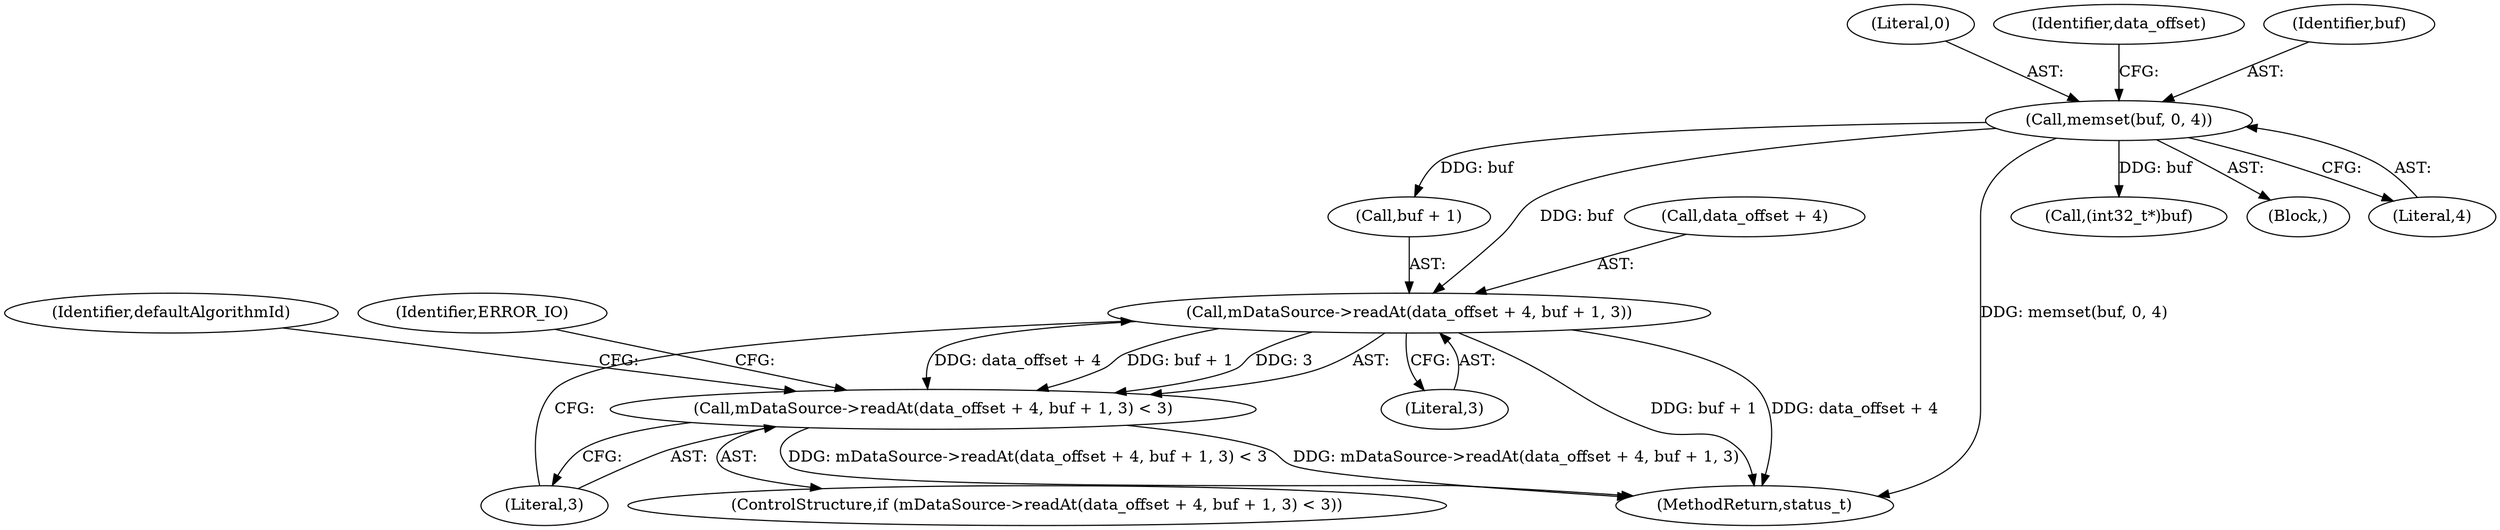 digraph "0_Android_f4a88c8ed4f8186b3d6e2852993e063fc33ff231@API" {
"1000867" [label="(Call,mDataSource->readAt(data_offset + 4, buf + 1, 3))"];
"1000861" [label="(Call,memset(buf, 0, 4))"];
"1000866" [label="(Call,mDataSource->readAt(data_offset + 4, buf + 1, 3) < 3)"];
"1000865" [label="(ControlStructure,if (mDataSource->readAt(data_offset + 4, buf + 1, 3) < 3))"];
"1000861" [label="(Call,memset(buf, 0, 4))"];
"1000868" [label="(Call,data_offset + 4)"];
"1000863" [label="(Literal,0)"];
"1000869" [label="(Identifier,data_offset)"];
"1000874" [label="(Literal,3)"];
"1000862" [label="(Identifier,buf)"];
"1000884" [label="(Call,(int32_t*)buf)"];
"1000848" [label="(Block,)"];
"1000867" [label="(Call,mDataSource->readAt(data_offset + 4, buf + 1, 3))"];
"1000881" [label="(Identifier,defaultAlgorithmId)"];
"1000878" [label="(Identifier,ERROR_IO)"];
"1000864" [label="(Literal,4)"];
"1002911" [label="(MethodReturn,status_t)"];
"1000866" [label="(Call,mDataSource->readAt(data_offset + 4, buf + 1, 3) < 3)"];
"1000875" [label="(Literal,3)"];
"1000871" [label="(Call,buf + 1)"];
"1000867" -> "1000866"  [label="AST: "];
"1000867" -> "1000874"  [label="CFG: "];
"1000868" -> "1000867"  [label="AST: "];
"1000871" -> "1000867"  [label="AST: "];
"1000874" -> "1000867"  [label="AST: "];
"1000875" -> "1000867"  [label="CFG: "];
"1000867" -> "1002911"  [label="DDG: buf + 1"];
"1000867" -> "1002911"  [label="DDG: data_offset + 4"];
"1000867" -> "1000866"  [label="DDG: data_offset + 4"];
"1000867" -> "1000866"  [label="DDG: buf + 1"];
"1000867" -> "1000866"  [label="DDG: 3"];
"1000861" -> "1000867"  [label="DDG: buf"];
"1000861" -> "1000848"  [label="AST: "];
"1000861" -> "1000864"  [label="CFG: "];
"1000862" -> "1000861"  [label="AST: "];
"1000863" -> "1000861"  [label="AST: "];
"1000864" -> "1000861"  [label="AST: "];
"1000869" -> "1000861"  [label="CFG: "];
"1000861" -> "1002911"  [label="DDG: memset(buf, 0, 4)"];
"1000861" -> "1000871"  [label="DDG: buf"];
"1000861" -> "1000884"  [label="DDG: buf"];
"1000866" -> "1000865"  [label="AST: "];
"1000866" -> "1000875"  [label="CFG: "];
"1000875" -> "1000866"  [label="AST: "];
"1000878" -> "1000866"  [label="CFG: "];
"1000881" -> "1000866"  [label="CFG: "];
"1000866" -> "1002911"  [label="DDG: mDataSource->readAt(data_offset + 4, buf + 1, 3) < 3"];
"1000866" -> "1002911"  [label="DDG: mDataSource->readAt(data_offset + 4, buf + 1, 3)"];
}
